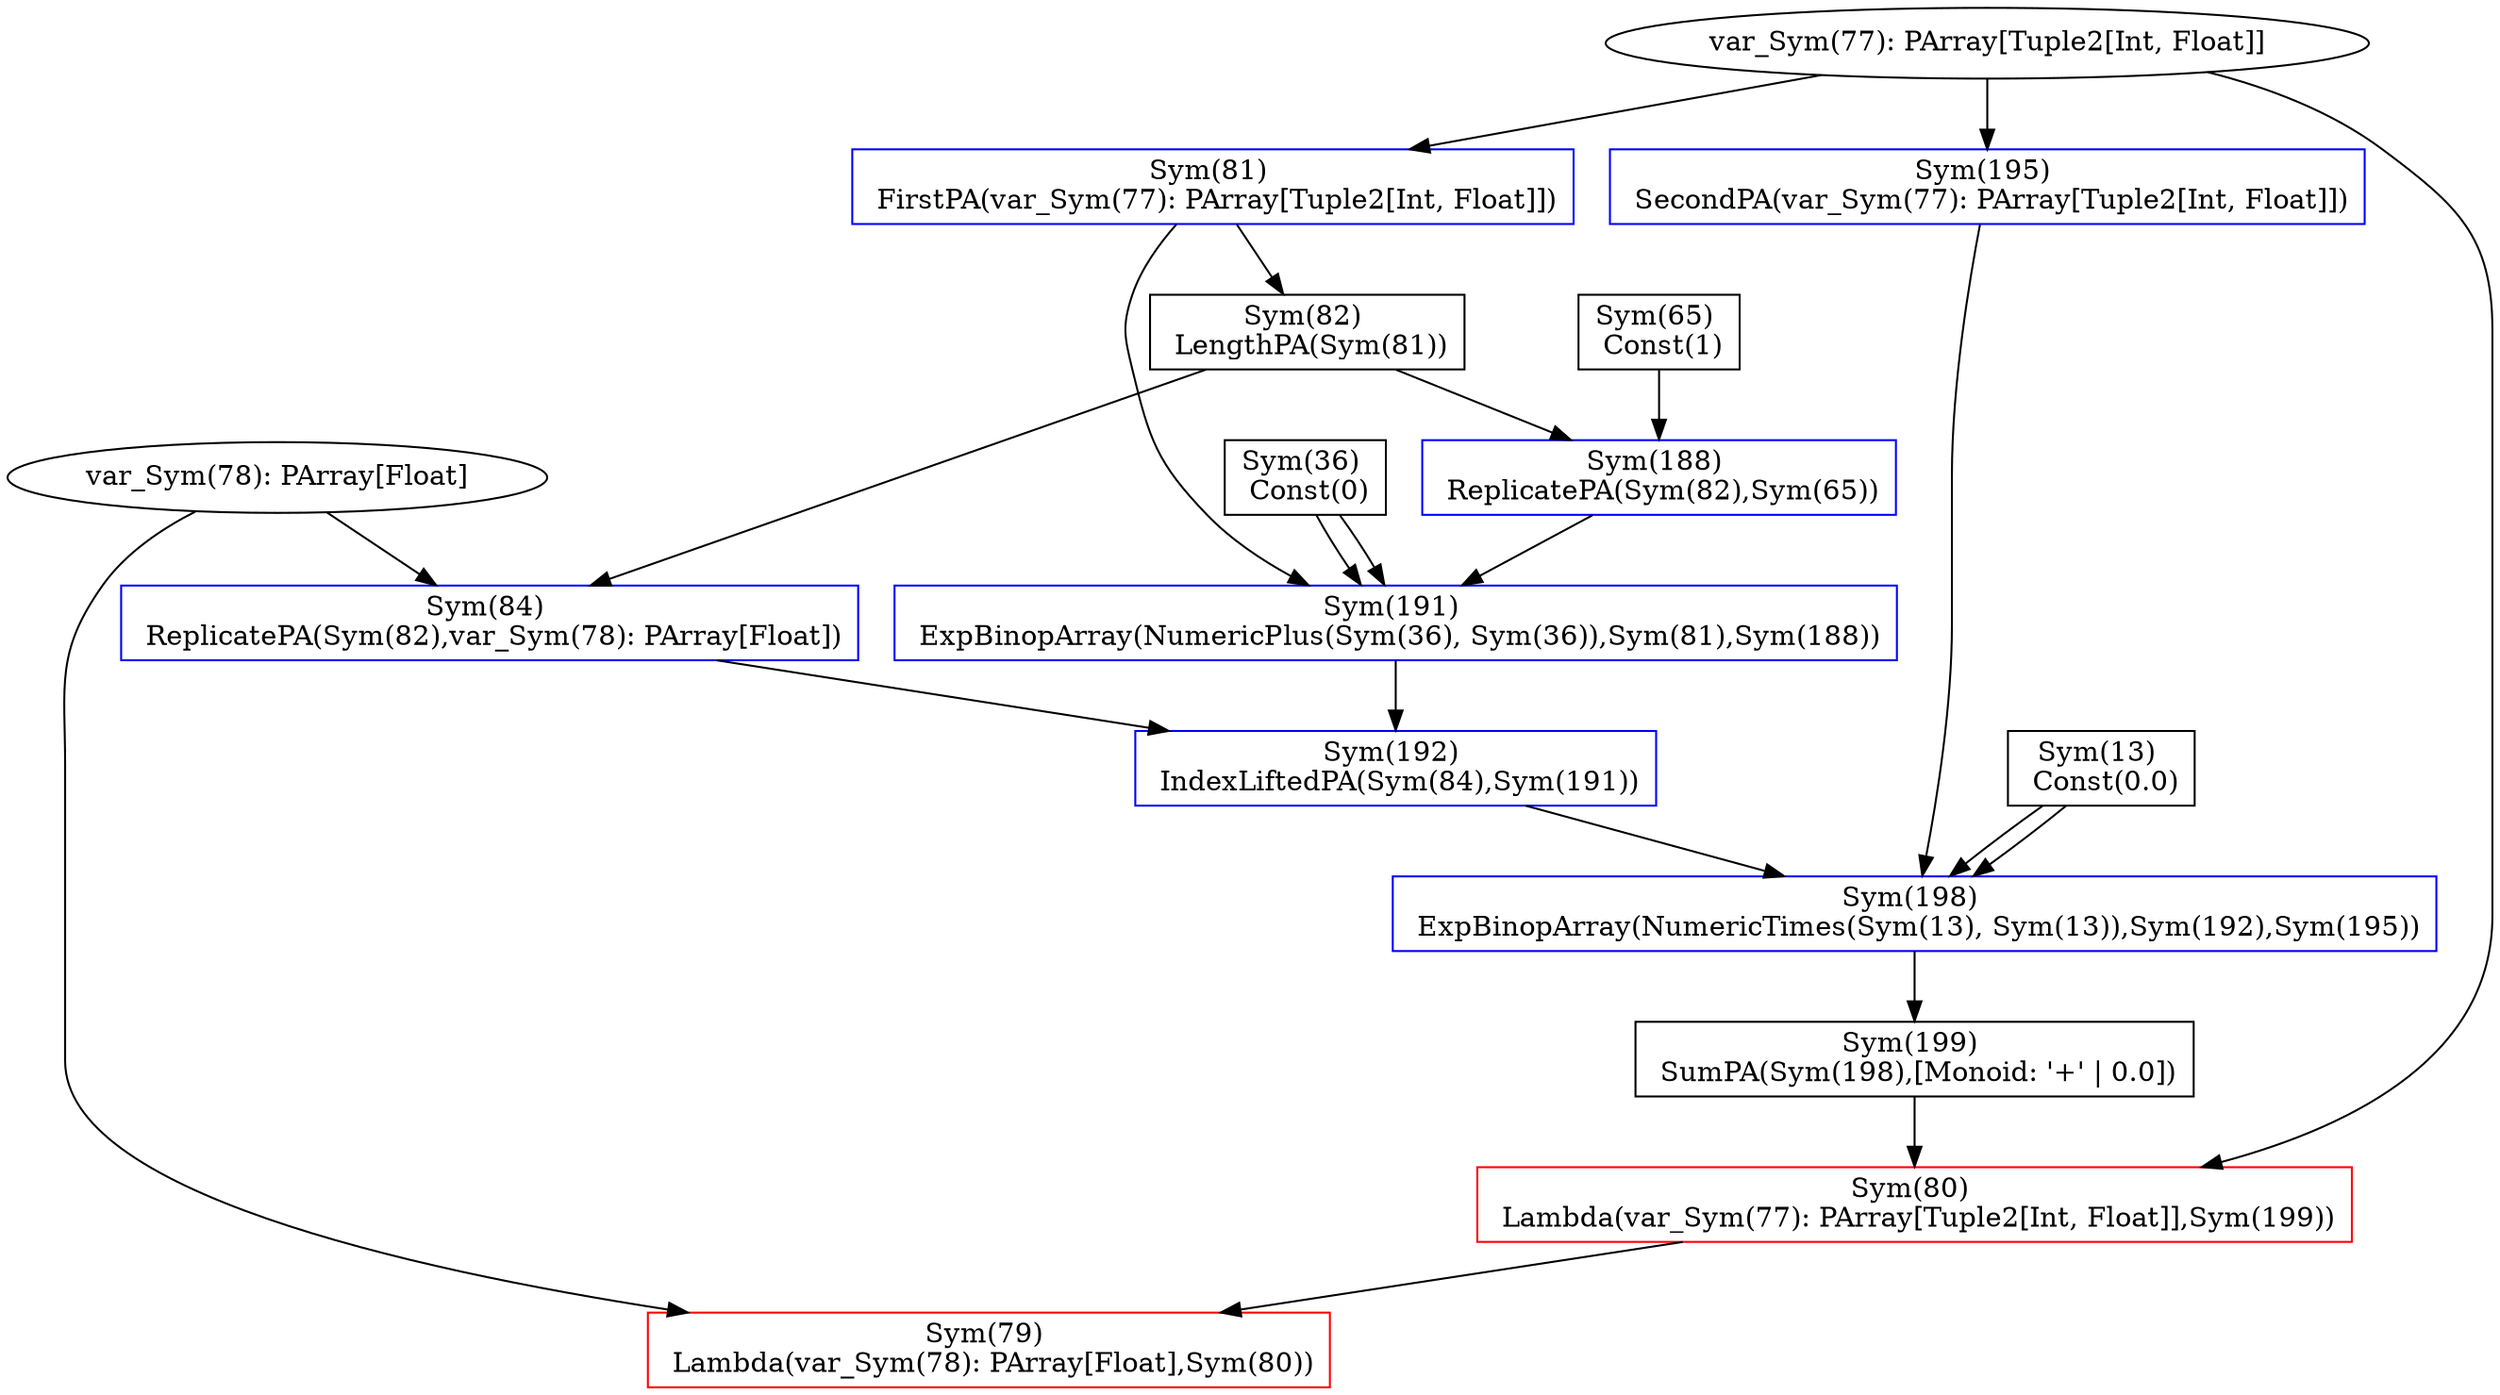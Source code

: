 digraph G {
"Sym(13)" [
label="Sym(13) \n Const(0.0)"
shape=box
]
"Sym(81)" [
label="Sym(81) \n FirstPA(var_Sym(77): PArray[Tuple2[Int, Float]])"
shape=box
color=blue
]
"var_Sym(77): PArray[Tuple2[Int, Float]]" -> "Sym(81)"
"Sym(82)" [
label="Sym(82) \n LengthPA(Sym(81))"
shape=box
]
"Sym(81)" -> "Sym(82)"
"Sym(84)" [
label="Sym(84) \n ReplicatePA(Sym(82),var_Sym(78): PArray[Float])"
shape=box
color=blue
]
"Sym(82)" -> "Sym(84)"
"var_Sym(78): PArray[Float]" -> "Sym(84)"
"Sym(36)" [
label="Sym(36) \n Const(0)"
shape=box
]
"Sym(65)" [
label="Sym(65) \n Const(1)"
shape=box
]
"Sym(188)" [
label="Sym(188) \n ReplicatePA(Sym(82),Sym(65))"
shape=box
color=blue
]
"Sym(82)" -> "Sym(188)"
"Sym(65)" -> "Sym(188)"
"Sym(191)" [
label="Sym(191) \n ExpBinopArray(NumericPlus(Sym(36), Sym(36)),Sym(81),Sym(188))"
shape=box
color=blue
]
"Sym(36)" -> "Sym(191)"
"Sym(36)" -> "Sym(191)"
"Sym(81)" -> "Sym(191)"
"Sym(188)" -> "Sym(191)"
"Sym(192)" [
label="Sym(192) \n IndexLiftedPA(Sym(84),Sym(191))"
shape=box
color=blue
]
"Sym(84)" -> "Sym(192)"
"Sym(191)" -> "Sym(192)"
"Sym(195)" [
label="Sym(195) \n SecondPA(var_Sym(77): PArray[Tuple2[Int, Float]])"
shape=box
color=blue
]
"var_Sym(77): PArray[Tuple2[Int, Float]]" -> "Sym(195)"
"Sym(198)" [
label="Sym(198) \n ExpBinopArray(NumericTimes(Sym(13), Sym(13)),Sym(192),Sym(195))"
shape=box
color=blue
]
"Sym(13)" -> "Sym(198)"
"Sym(13)" -> "Sym(198)"
"Sym(192)" -> "Sym(198)"
"Sym(195)" -> "Sym(198)"
"Sym(199)" [
label="Sym(199) \n SumPA(Sym(198),[Monoid: '+' | 0.0])"
shape=box
]
"Sym(198)" -> "Sym(199)"
"Sym(80)" [
label="Sym(80) \n Lambda(var_Sym(77): PArray[Tuple2[Int, Float]],Sym(199))"
shape=box
color=red
]
"var_Sym(77): PArray[Tuple2[Int, Float]]" -> "Sym(80)"
"Sym(199)" -> "Sym(80)"
"Sym(79)" [
label="Sym(79) \n Lambda(var_Sym(78): PArray[Float],Sym(80))"
shape=box
color=red
]
"var_Sym(78): PArray[Float]" -> "Sym(79)"
"Sym(80)" -> "Sym(79)"
}
